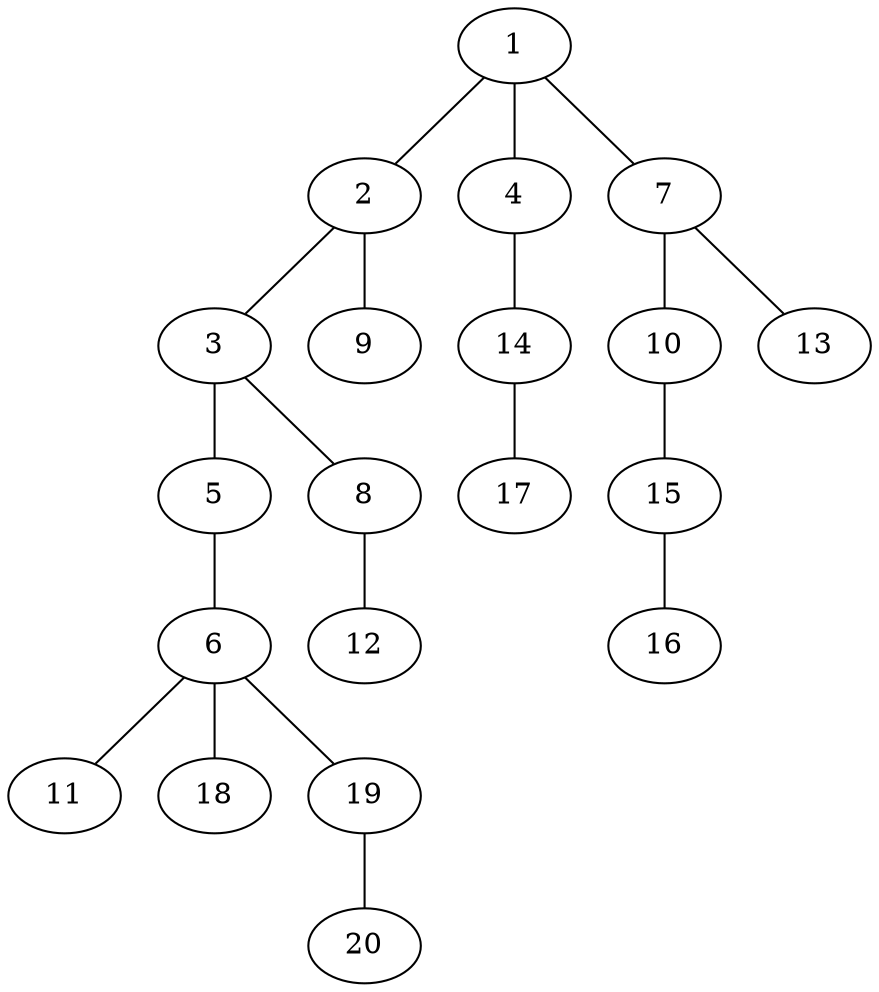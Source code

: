 graph graphname {1--2
1--4
1--7
2--3
2--9
3--5
3--8
4--14
5--6
6--11
6--18
6--19
7--10
7--13
8--12
10--15
14--17
15--16
19--20
}